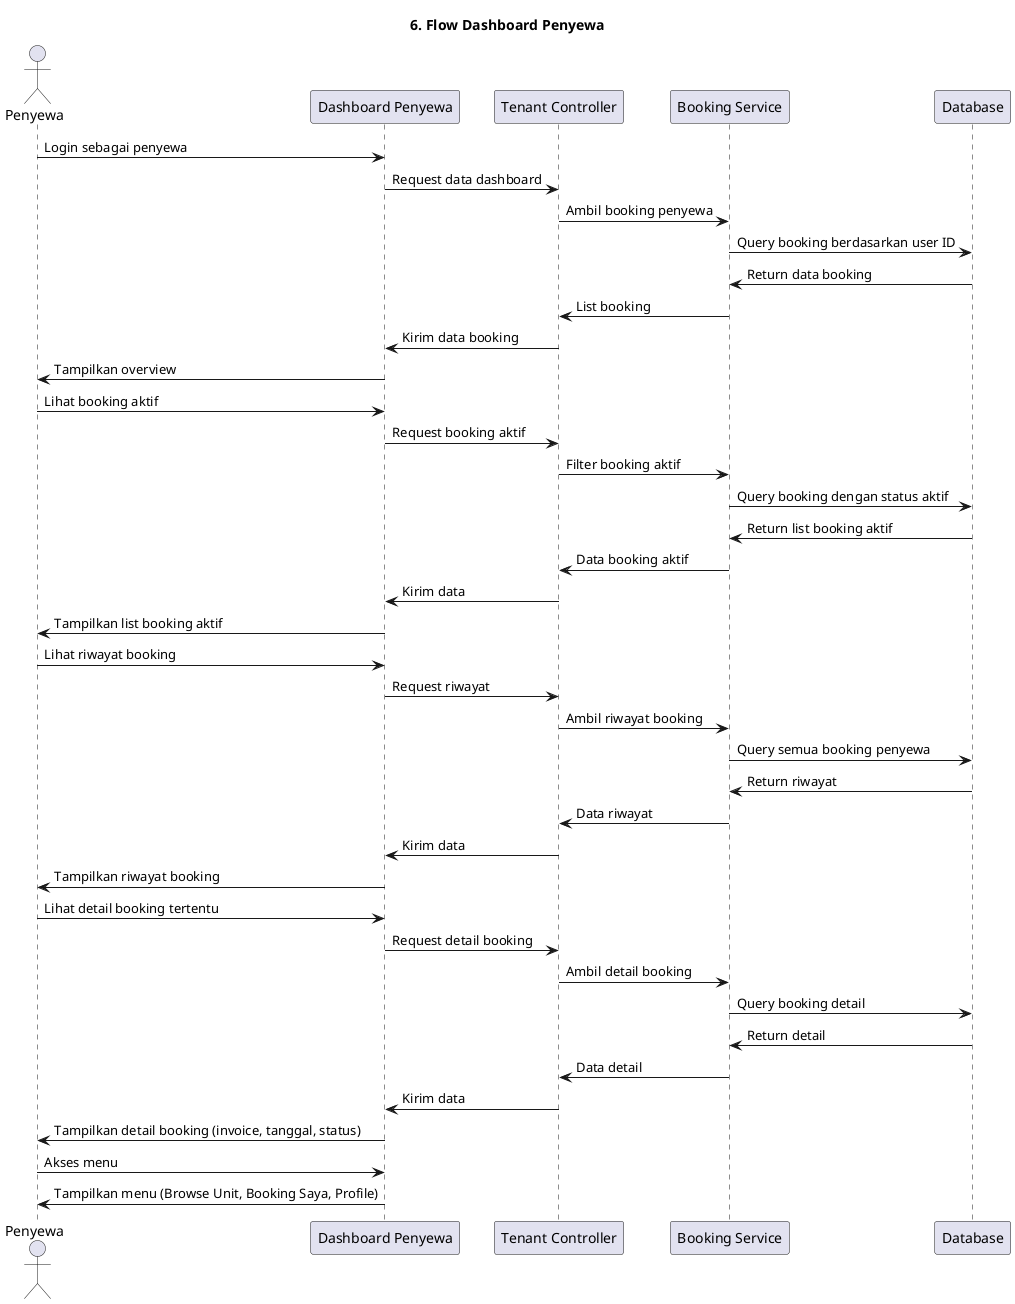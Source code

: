 @startuml 6_Flow_Dashboard_Penyewa
title 6. Flow Dashboard Penyewa

actor Penyewa
participant "Dashboard Penyewa" as Dashboard
participant "Tenant Controller" as Ctrl
participant "Booking Service" as BookSvc
participant Database as DB

Penyewa -> Dashboard: Login sebagai penyewa
Dashboard -> Ctrl: Request data dashboard

Ctrl -> BookSvc: Ambil booking penyewa
BookSvc -> DB: Query booking berdasarkan user ID
DB -> BookSvc: Return data booking
BookSvc -> Ctrl: List booking

Ctrl -> Dashboard: Kirim data booking
Dashboard -> Penyewa: Tampilkan overview

Penyewa -> Dashboard: Lihat booking aktif
Dashboard -> Ctrl: Request booking aktif
Ctrl -> BookSvc: Filter booking aktif
BookSvc -> DB: Query booking dengan status aktif
DB -> BookSvc: Return list booking aktif
BookSvc -> Ctrl: Data booking aktif
Ctrl -> Dashboard: Kirim data
Dashboard -> Penyewa: Tampilkan list booking aktif

Penyewa -> Dashboard: Lihat riwayat booking
Dashboard -> Ctrl: Request riwayat
Ctrl -> BookSvc: Ambil riwayat booking
BookSvc -> DB: Query semua booking penyewa
DB -> BookSvc: Return riwayat
BookSvc -> Ctrl: Data riwayat
Ctrl -> Dashboard: Kirim data
Dashboard -> Penyewa: Tampilkan riwayat booking

Penyewa -> Dashboard: Lihat detail booking tertentu
Dashboard -> Ctrl: Request detail booking
Ctrl -> BookSvc: Ambil detail booking
BookSvc -> DB: Query booking detail
DB -> BookSvc: Return detail
BookSvc -> Ctrl: Data detail
Ctrl -> Dashboard: Kirim data
Dashboard -> Penyewa: Tampilkan detail booking (invoice, tanggal, status)

Penyewa -> Dashboard: Akses menu
Dashboard -> Penyewa: Tampilkan menu (Browse Unit, Booking Saya, Profile)

@enduml